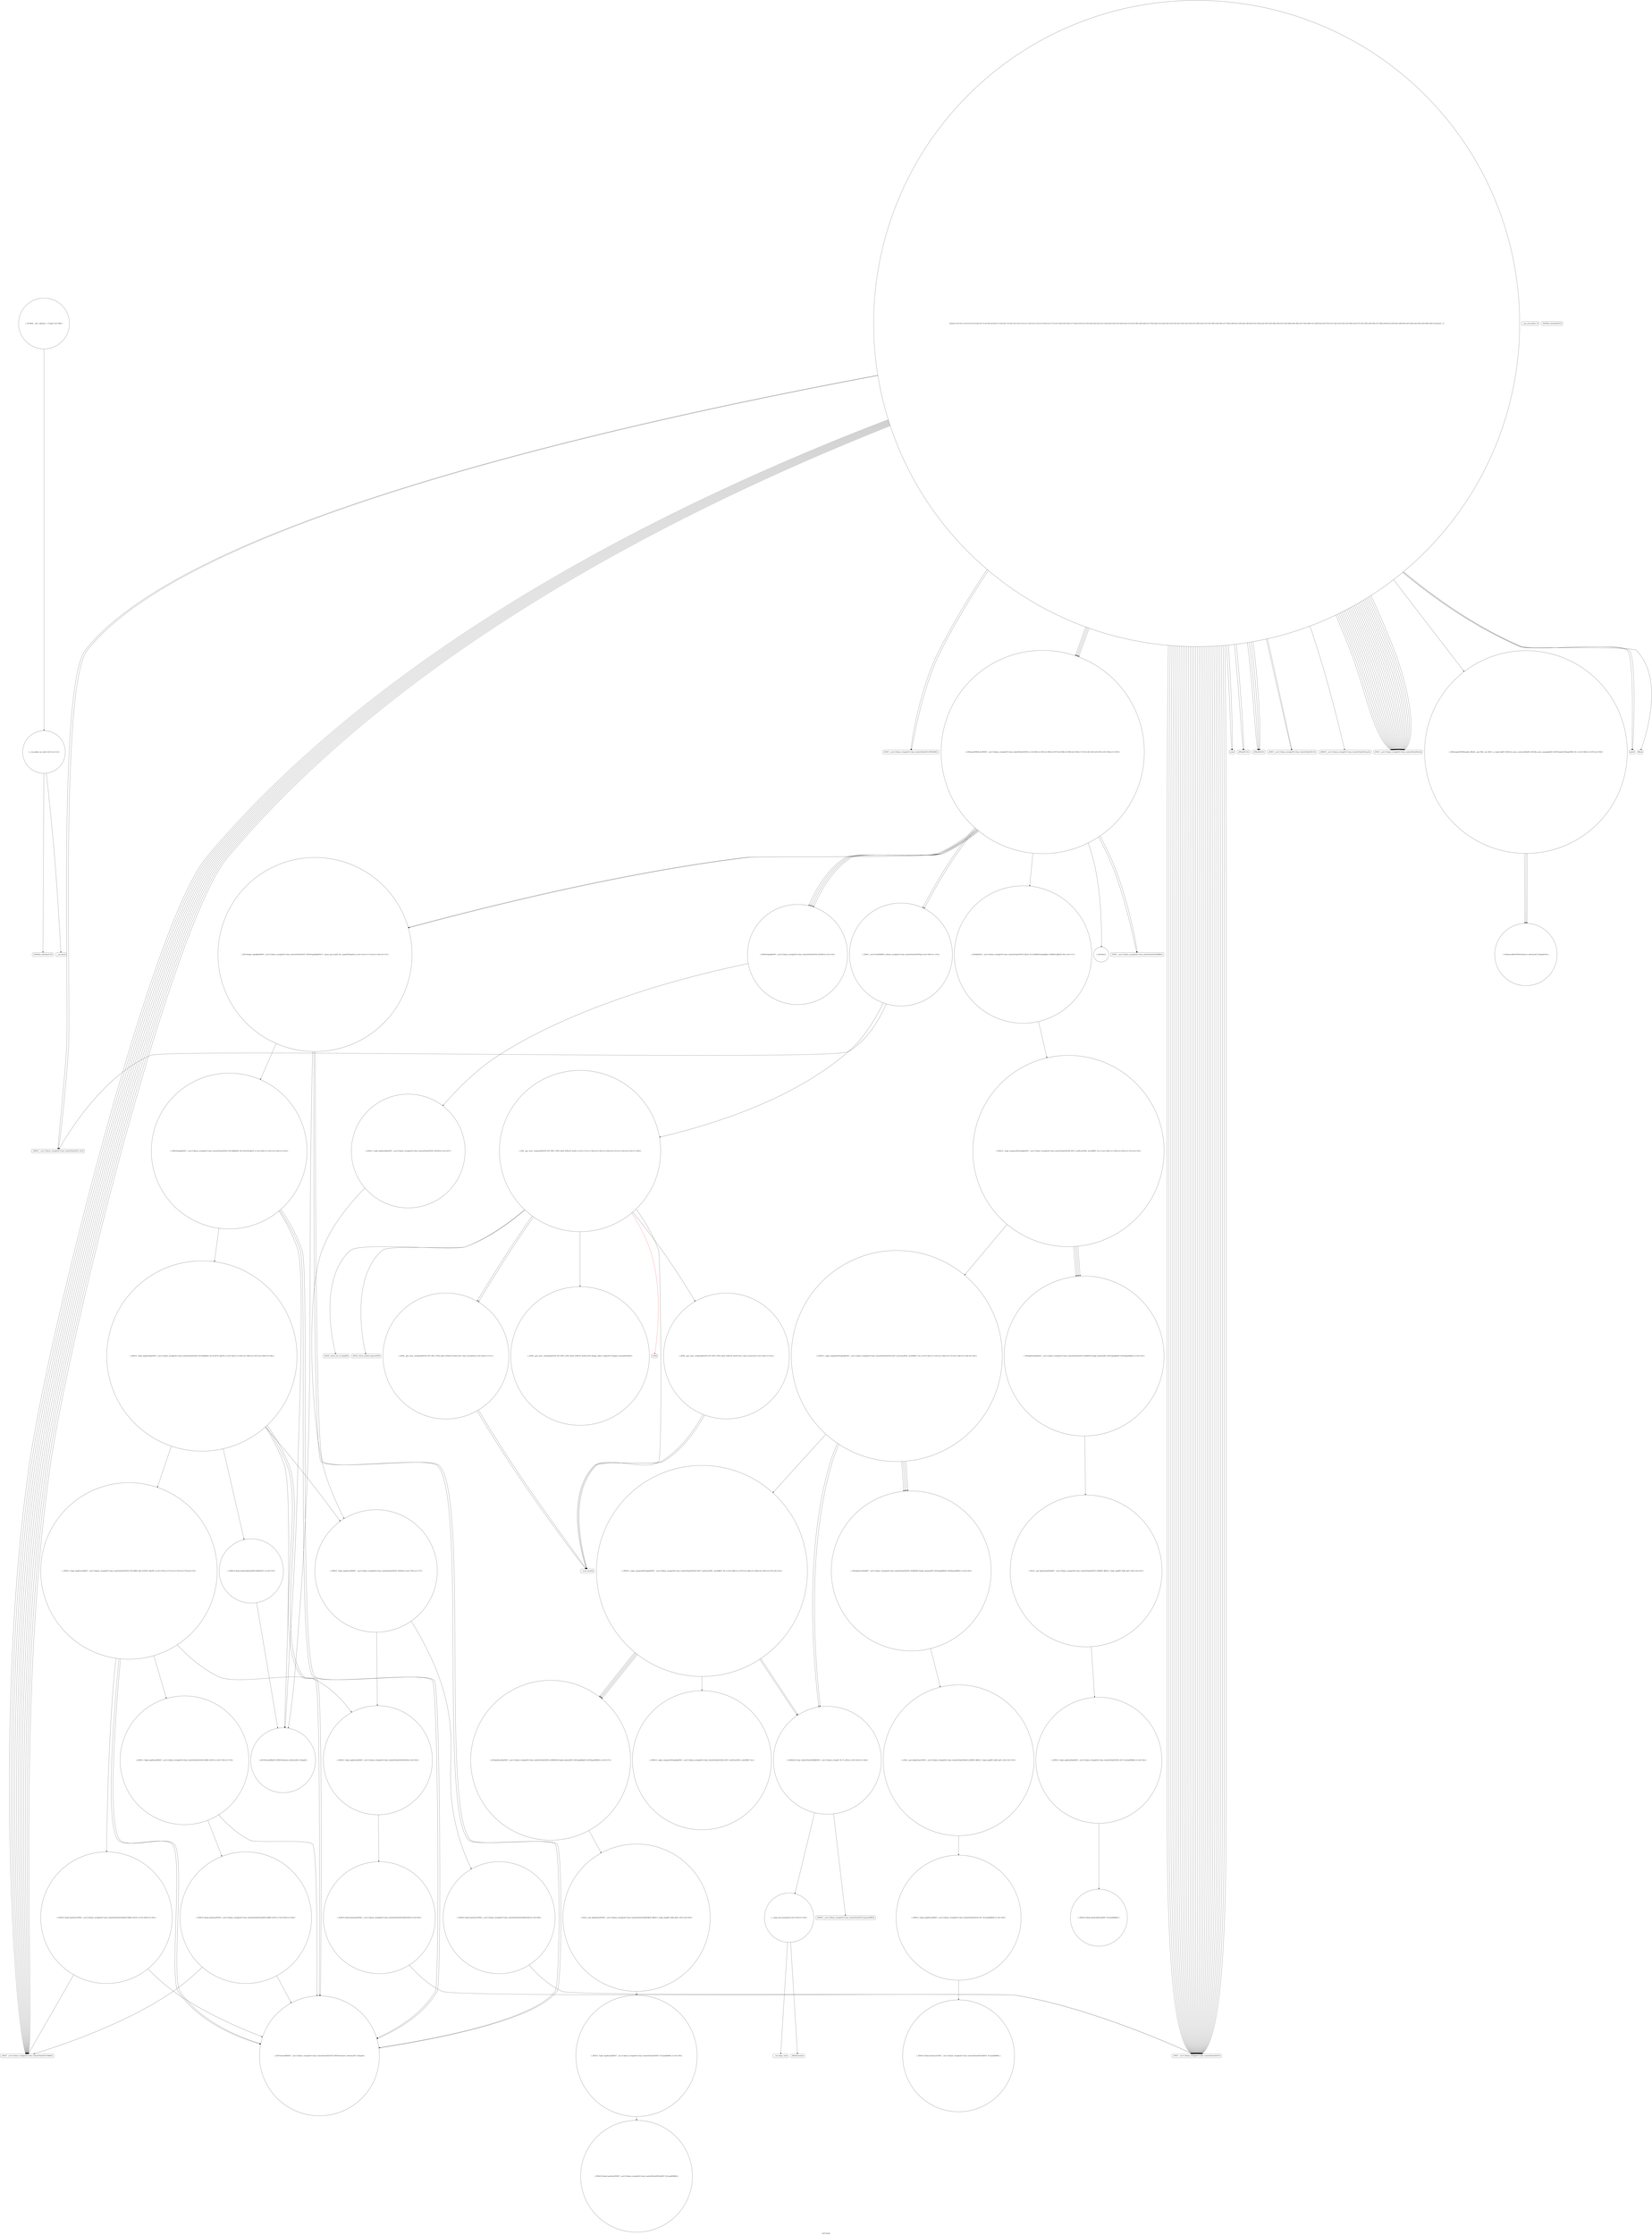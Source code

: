 digraph "Call Graph" {
	label="Call Graph";

	Node0x563ce99413d0 [shape=record,shape=circle,label="{__cxx_global_var_init|{<s0>1|<s1>2}}"];
	Node0x563ce99413d0:s0 -> Node0x563ce9941450[color=black];
	Node0x563ce99413d0:s1 -> Node0x563ce9a95000[color=black];
	Node0x563ce9a96500 [shape=record,shape=Mrecord,label="{__cxa_begin_catch}"];
	Node0x563ce9a95200 [shape=record,shape=Mrecord,label="{_ZNSt7__cxx1112basic_stringIcSt11char_traitsIcESaIcEEC1EPKcRKS3_}"];
	Node0x563ce9a978a0 [shape=record,shape=circle,label="{_ZSt12__get_helperILm2ENSt7__cxx1112basic_stringIcSt11char_traitsIcESaIcEEEJEERKT0_RKSt11_Tuple_implIXT_EJS6_DpT1_EE|{<s0>158}}"];
	Node0x563ce9a978a0:s0 -> Node0x563ce9a97920[color=black];
	Node0x563ce9a95580 [shape=record,shape=circle,label="{_ZZ4mainENK3$_0clENSt7__cxx1112basic_stringIcSt11char_traitsIcESaIcEEES5_|{<s0>94|<s1>95|<s2>96|<s3>97|<s4>98|<s5>99|<s6>100|<s7>101|<s8>102|<s9>103|<s10>104|<s11>105}}"];
	Node0x563ce9a95580:s0 -> Node0x563ce9a95900[color=black];
	Node0x563ce9a95580:s1 -> Node0x563ce9a95900[color=black];
	Node0x563ce9a95580:s2 -> Node0x563ce9a95880[color=black];
	Node0x563ce9a95580:s3 -> Node0x563ce9a95a00[color=black];
	Node0x563ce9a95580:s4 -> Node0x563ce9a95a00[color=black];
	Node0x563ce9a95580:s5 -> Node0x563ce9a95980[color=black];
	Node0x563ce9a95580:s6 -> Node0x563ce9a95a80[color=black];
	Node0x563ce9a95580:s7 -> Node0x563ce9a95a80[color=black];
	Node0x563ce9a95580:s8 -> Node0x563ce9a95b00[color=black];
	Node0x563ce9a95580:s9 -> Node0x563ce9a95b00[color=black];
	Node0x563ce9a95580:s10 -> Node0x563ce9a95a80[color=black];
	Node0x563ce9a95580:s11 -> Node0x563ce9a95a80[color=black];
	Node0x563ce9a97c20 [shape=record,shape=circle,label="{_ZNSt11_Tuple_implILm1EJNSt7__cxx1112basic_stringIcSt11char_traitsIcESaIcEEES5_EEC2IRS5_JS8_EvEEOT_DpOT0_|{<s0>170|<s1>171|<s2>172|<s3>173|<s4>174}}"];
	Node0x563ce9a97c20:s0 -> Node0x563ce9a97aa0[color=black];
	Node0x563ce9a97c20:s1 -> Node0x563ce9a97da0[color=black];
	Node0x563ce9a97c20:s2 -> Node0x563ce9a97aa0[color=black];
	Node0x563ce9a97c20:s3 -> Node0x563ce9a97e20[color=black];
	Node0x563ce9a97c20:s4 -> Node0x563ce9a97ea0[color=black];
	Node0x563ce9a95900 [shape=record,shape=circle,label="{_ZNSt7__cxx115stollERKNS_12basic_stringIcSt11char_traitsIcESaIcEEEPmi|{<s0>109|<s1>110}}"];
	Node0x563ce9a95900:s0 -> Node0x563ce9a95780[color=black];
	Node0x563ce9a95900:s1 -> Node0x563ce9a95b80[color=black];
	Node0x563ce9a97fa0 [shape=record,shape=circle,label="{_ZNSt10_Head_baseILm2ENSt7__cxx1112basic_stringIcSt11char_traitsIcESaIcEEELb0EED2Ev|{<s0>185}}"];
	Node0x563ce9a97fa0:s0 -> Node0x563ce9a95600[color=black];
	Node0x563ce9a95c80 [shape=record,shape=circle,label="{_ZZN9__gnu_cxx6__stoaIxxcJiEEET0_PFT_PKT1_PPS3_DpT2_EPKcS5_PmS9_EN11_Save_errnoC2Ev|{<s0>124|<s1>125}}"];
	Node0x563ce9a95c80:s0 -> Node0x563ce9a95d80[color=black];
	Node0x563ce9a95c80:s1 -> Node0x563ce9a95d80[color=black];
	Node0x563ce9a96000 [shape=record,shape=circle,label="{_ZSt3getILm0EJxNSt7__cxx1112basic_stringIcSt11char_traitsIcESaIcEEES5_EERKNSt13tuple_elementIXT_ESt5tupleIJDpT0_EEE4typeERKSA_|{<s0>133}}"];
	Node0x563ce9a96000:s0 -> Node0x563ce9a96100[color=black];
	Node0x563ce9a96380 [shape=record,shape=circle,label="{_ZNSt15__tuple_compareISt5tupleIJxNSt7__cxx1112basic_stringIcSt11char_traitsIcESaIcEEES6_EES7_Lm2ELm3EE6__lessERKS7_SA_|{<s0>146|<s1>147|<s2>148|<s3>149|<s4>150|<s5>151|<s6>152}}"];
	Node0x563ce9a96380:s0 -> Node0x563ce9a977a0[color=black];
	Node0x563ce9a96380:s1 -> Node0x563ce9a977a0[color=black];
	Node0x563ce9a96380:s2 -> Node0x563ce9a96280[color=black];
	Node0x563ce9a96380:s3 -> Node0x563ce9a977a0[color=black];
	Node0x563ce9a96380:s4 -> Node0x563ce9a977a0[color=black];
	Node0x563ce9a96380:s5 -> Node0x563ce9a96280[color=black];
	Node0x563ce9a96380:s6 -> Node0x563ce9a97820[color=black];
	Node0x563ce9a95080 [shape=record,shape=circle,label="{main|{<s0>3|<s1>4|<s2>5|<s3>6|<s4>7|<s5>8|<s6>9|<s7>10|<s8>11|<s9>12|<s10>13|<s11>14|<s12>15|<s13>16|<s14>17|<s15>18|<s16>19|<s17>20|<s18>21|<s19>22|<s20>23|<s21>24|<s22>25|<s23>26|<s24>27|<s25>28|<s26>29|<s27>30|<s28>31|<s29>32|<s30>33|<s31>34|<s32>35|<s33>36|<s34>37|<s35>38|<s36>39|<s37>40|<s38>41|<s39>42|<s40>43|<s41>44|<s42>45|<s43>46|<s44>47|<s45>48|<s46>49|<s47>50|<s48>51|<s49>52|<s50>53|<s51>54|<s52>55|<s53>56|<s54>57|<s55>58|<s56>59|<s57>60|<s58>61|<s59>62|<s60>63|<s61>64|<s62>65|<s63>66|<s64>truncated...}}"];
	Node0x563ce9a95080:s0 -> Node0x563ce9a95100[color=black];
	Node0x563ce9a95080:s1 -> Node0x563ce9a95100[color=black];
	Node0x563ce9a95080:s2 -> Node0x563ce9a95180[color=black];
	Node0x563ce9a95080:s3 -> Node0x563ce9a95200[color=black];
	Node0x563ce9a95080:s4 -> Node0x563ce9a95300[color=black];
	Node0x563ce9a95080:s5 -> Node0x563ce9a95180[color=black];
	Node0x563ce9a95080:s6 -> Node0x563ce9a95200[color=black];
	Node0x563ce9a95080:s7 -> Node0x563ce9a95300[color=black];
	Node0x563ce9a95080:s8 -> Node0x563ce9a95380[color=black];
	Node0x563ce9a95080:s9 -> Node0x563ce9a95380[color=black];
	Node0x563ce9a95080:s10 -> Node0x563ce9a95400[color=black];
	Node0x563ce9a95080:s11 -> Node0x563ce9a95480[color=black];
	Node0x563ce9a95080:s12 -> Node0x563ce9a95480[color=black];
	Node0x563ce9a95080:s13 -> Node0x563ce9a95500[color=black];
	Node0x563ce9a95080:s14 -> Node0x563ce9a95500[color=black];
	Node0x563ce9a95080:s15 -> Node0x563ce9a95500[color=black];
	Node0x563ce9a95080:s16 -> Node0x563ce9a95500[color=black];
	Node0x563ce9a95080:s17 -> Node0x563ce9a95300[color=black];
	Node0x563ce9a95080:s18 -> Node0x563ce9a95300[color=black];
	Node0x563ce9a95080:s19 -> Node0x563ce9a95500[color=black];
	Node0x563ce9a95080:s20 -> Node0x563ce9a95500[color=black];
	Node0x563ce9a95080:s21 -> Node0x563ce9a95500[color=black];
	Node0x563ce9a95080:s22 -> Node0x563ce9a95500[color=black];
	Node0x563ce9a95080:s23 -> Node0x563ce9a95500[color=black];
	Node0x563ce9a95080:s24 -> Node0x563ce9a95500[color=black];
	Node0x563ce9a95080:s25 -> Node0x563ce9a95500[color=black];
	Node0x563ce9a95080:s26 -> Node0x563ce9a95500[color=black];
	Node0x563ce9a95080:s27 -> Node0x563ce9a95480[color=black];
	Node0x563ce9a95080:s28 -> Node0x563ce9a95480[color=black];
	Node0x563ce9a95080:s29 -> Node0x563ce9a95580[color=black];
	Node0x563ce9a95080:s30 -> Node0x563ce9a95600[color=black];
	Node0x563ce9a95080:s31 -> Node0x563ce9a95600[color=black];
	Node0x563ce9a95080:s32 -> Node0x563ce9a95600[color=black];
	Node0x563ce9a95080:s33 -> Node0x563ce9a95600[color=black];
	Node0x563ce9a95080:s34 -> Node0x563ce9a95480[color=black];
	Node0x563ce9a95080:s35 -> Node0x563ce9a95480[color=black];
	Node0x563ce9a95080:s36 -> Node0x563ce9a95580[color=black];
	Node0x563ce9a95080:s37 -> Node0x563ce9a95600[color=black];
	Node0x563ce9a95080:s38 -> Node0x563ce9a95600[color=black];
	Node0x563ce9a95080:s39 -> Node0x563ce9a95600[color=black];
	Node0x563ce9a95080:s40 -> Node0x563ce9a95600[color=black];
	Node0x563ce9a95080:s41 -> Node0x563ce9a95500[color=black];
	Node0x563ce9a95080:s42 -> Node0x563ce9a95500[color=black];
	Node0x563ce9a95080:s43 -> Node0x563ce9a95500[color=black];
	Node0x563ce9a95080:s44 -> Node0x563ce9a95500[color=black];
	Node0x563ce9a95080:s45 -> Node0x563ce9a95480[color=black];
	Node0x563ce9a95080:s46 -> Node0x563ce9a95480[color=black];
	Node0x563ce9a95080:s47 -> Node0x563ce9a95500[color=black];
	Node0x563ce9a95080:s48 -> Node0x563ce9a95500[color=black];
	Node0x563ce9a95080:s49 -> Node0x563ce9a95500[color=black];
	Node0x563ce9a95080:s50 -> Node0x563ce9a95500[color=black];
	Node0x563ce9a95080:s51 -> Node0x563ce9a95500[color=black];
	Node0x563ce9a95080:s52 -> Node0x563ce9a95500[color=black];
	Node0x563ce9a95080:s53 -> Node0x563ce9a95480[color=black];
	Node0x563ce9a95080:s54 -> Node0x563ce9a95480[color=black];
	Node0x563ce9a95080:s55 -> Node0x563ce9a95580[color=black];
	Node0x563ce9a95080:s56 -> Node0x563ce9a95600[color=black];
	Node0x563ce9a95080:s57 -> Node0x563ce9a95600[color=black];
	Node0x563ce9a95080:s58 -> Node0x563ce9a95600[color=black];
	Node0x563ce9a95080:s59 -> Node0x563ce9a95600[color=black];
	Node0x563ce9a95080:s60 -> Node0x563ce9a95480[color=black];
	Node0x563ce9a95080:s61 -> Node0x563ce9a95480[color=black];
	Node0x563ce9a95080:s62 -> Node0x563ce9a95580[color=black];
	Node0x563ce9a95080:s63 -> Node0x563ce9a95600[color=black];
	Node0x563ce9a95080:s64 -> Node0x563ce9a95600[color=black];
	Node0x563ce9a95080:s64 -> Node0x563ce9a95600[color=black];
	Node0x563ce9a95080:s64 -> Node0x563ce9a95600[color=black];
	Node0x563ce9a95080:s64 -> Node0x563ce9a95600[color=black];
	Node0x563ce9a95080:s64 -> Node0x563ce9a95600[color=black];
	Node0x563ce9a95080:s64 -> Node0x563ce9a95600[color=black];
	Node0x563ce9a95080:s64 -> Node0x563ce9a95600[color=black];
	Node0x563ce9a95080:s64 -> Node0x563ce9a95600[color=black];
	Node0x563ce9a95080:s64 -> Node0x563ce9a95600[color=black];
	Node0x563ce9a95080:s64 -> Node0x563ce9a95600[color=black];
	Node0x563ce9a95080:s64 -> Node0x563ce9a95600[color=black];
	Node0x563ce9a95080:s64 -> Node0x563ce9a95500[color=black];
	Node0x563ce9a95080:s64 -> Node0x563ce9a95500[color=black];
	Node0x563ce9a95080:s64 -> Node0x563ce9a95680[color=black];
	Node0x563ce9a95080:s64 -> Node0x563ce9a95700[color=black];
	Node0x563ce9a95080:s64 -> Node0x563ce9a95780[color=black];
	Node0x563ce9a95080:s64 -> Node0x563ce9a95780[color=black];
	Node0x563ce9a95080:s64 -> Node0x563ce9a95700[color=black];
	Node0x563ce9a95080:s64 -> Node0x563ce9a95600[color=black];
	Node0x563ce9a95080:s64 -> Node0x563ce9a95600[color=black];
	Node0x563ce9a95080:s64 -> Node0x563ce9a95600[color=black];
	Node0x563ce9a95080:s64 -> Node0x563ce9a95600[color=black];
	Node0x563ce9a95080:s64 -> Node0x563ce9a95800[color=black];
	Node0x563ce9a95080:s64 -> Node0x563ce9a95600[color=black];
	Node0x563ce9a95080:s64 -> Node0x563ce9a95600[color=black];
	Node0x563ce9a95080:s64 -> Node0x563ce9a95600[color=black];
	Node0x563ce9a95080:s64 -> Node0x563ce9a95600[color=black];
	Node0x563ce9a97720 [shape=record,shape=circle,label="{_ZNSt10_Head_baseILm1ENSt7__cxx1112basic_stringIcSt11char_traitsIcESaIcEEELb0EE7_M_headERKS6_}"];
	Node0x563ce9a95400 [shape=record,shape=Mrecord,label="{_ZNKSt7__cxx1112basic_stringIcSt11char_traitsIcESaIcEE4sizeEv}"];
	Node0x563ce9a97aa0 [shape=record,shape=circle,label="{_ZSt7forwardIRNSt7__cxx1112basic_stringIcSt11char_traitsIcESaIcEEEEOT_RNSt16remove_referenceIS7_E4typeE}"];
	Node0x563ce9a95780 [shape=record,shape=Mrecord,label="{_ZNKSt7__cxx1112basic_stringIcSt11char_traitsIcESaIcEE5c_strEv}"];
	Node0x563ce9a97e20 [shape=record,shape=circle,label="{_ZNSt10_Head_baseILm1ENSt7__cxx1112basic_stringIcSt11char_traitsIcESaIcEEELb0EEC2IRS5_EEOT_|{<s0>180|<s1>181}}"];
	Node0x563ce9a97e20:s0 -> Node0x563ce9a97aa0[color=black];
	Node0x563ce9a97e20:s1 -> Node0x563ce9a95480[color=black];
	Node0x563ce9a95b00 [shape=record,shape=Mrecord,label="{_ZNSt7__cxx1112basic_stringIcSt11char_traitsIcESaIcEEaSERKS4_}"];
	Node0x563ce9a981a0 [shape=record,shape=circle,label="{_GLOBAL__sub_I_ikatanic_1_0.cpp|{<s0>188}}"];
	Node0x563ce9a981a0:s0 -> Node0x563ce99413d0[color=black];
	Node0x563ce9a95e80 [shape=record,shape=Mrecord,label="{_ZSt20__throw_out_of_rangePKc}"];
	Node0x563ce9a96200 [shape=record,shape=circle,label="{_ZNSt10_Head_baseILm0ExLb0EE7_M_headERKS0_}"];
	Node0x563ce9941450 [shape=record,shape=Mrecord,label="{_ZNSt8ios_base4InitC1Ev}"];
	Node0x563ce9a96580 [shape=record,shape=Mrecord,label="{_ZSt9terminatev}"];
	Node0x563ce9a95280 [shape=record,shape=Mrecord,label="{__gxx_personality_v0}"];
	Node0x563ce9a97920 [shape=record,shape=circle,label="{_ZNSt11_Tuple_implILm2EJNSt7__cxx1112basic_stringIcSt11char_traitsIcESaIcEEEEE7_M_headERKS6_|{<s0>159}}"];
	Node0x563ce9a97920:s0 -> Node0x563ce9a979a0[color=black];
	Node0x563ce9a95600 [shape=record,shape=Mrecord,label="{_ZNSt7__cxx1112basic_stringIcSt11char_traitsIcESaIcEED1Ev}"];
	Node0x563ce9a97ca0 [shape=record,shape=circle,label="{_ZNSt10_Head_baseILm0ExLb0EEC2IRxEEOT_|{<s0>175}}"];
	Node0x563ce9a97ca0:s0 -> Node0x563ce9a97a20[color=black];
	Node0x563ce9a95980 [shape=record,shape=circle,label="{_ZStltIJxNSt7__cxx1112basic_stringIcSt11char_traitsIcESaIcEEES5_EJxS5_S5_EEbRKSt5tupleIJDpT_EERKS6_IJDpT0_EE|{<s0>111}}"];
	Node0x563ce9a95980:s0 -> Node0x563ce9a95f80[color=black];
	Node0x563ce9a98020 [shape=record,shape=circle,label="{_ZNSt10_Head_baseILm1ENSt7__cxx1112basic_stringIcSt11char_traitsIcESaIcEEELb0EED2Ev|{<s0>186}}"];
	Node0x563ce9a98020:s0 -> Node0x563ce9a95600[color=black];
	Node0x563ce9a95d00 [shape=record,shape=Mrecord,label="{_ZSt24__throw_invalid_argumentPKc}"];
	Node0x563ce9a96080 [shape=record,shape=circle,label="{_ZNSt15__tuple_compareISt5tupleIJxNSt7__cxx1112basic_stringIcSt11char_traitsIcESaIcEEES6_EES7_Lm1ELm3EE6__lessERKS7_SA_|{<s0>134|<s1>135|<s2>136|<s3>137|<s4>138|<s5>139|<s6>140}}"];
	Node0x563ce9a96080:s0 -> Node0x563ce9a96300[color=black];
	Node0x563ce9a96080:s1 -> Node0x563ce9a96300[color=black];
	Node0x563ce9a96080:s2 -> Node0x563ce9a96280[color=black];
	Node0x563ce9a96080:s3 -> Node0x563ce9a96300[color=black];
	Node0x563ce9a96080:s4 -> Node0x563ce9a96300[color=black];
	Node0x563ce9a96080:s5 -> Node0x563ce9a96280[color=black];
	Node0x563ce9a96080:s6 -> Node0x563ce9a96380[color=black];
	Node0x563ce9a96400 [shape=record,shape=Mrecord,label="{_ZNKSt7__cxx1112basic_stringIcSt11char_traitsIcESaIcEE7compareERKS4_}"];
	Node0x563ce9a95100 [shape=record,shape=Mrecord,label="{scanf}"];
	Node0x563ce9a977a0 [shape=record,shape=circle,label="{_ZSt3getILm2EJxNSt7__cxx1112basic_stringIcSt11char_traitsIcESaIcEEES5_EERKNSt13tuple_elementIXT_ESt5tupleIJDpT0_EEE4typeERKSA_|{<s0>157}}"];
	Node0x563ce9a977a0:s0 -> Node0x563ce9a978a0[color=black];
	Node0x563ce9a95480 [shape=record,shape=Mrecord,label="{_ZNSt7__cxx1112basic_stringIcSt11char_traitsIcESaIcEEC1ERKS4_}"];
	Node0x563ce9a97b20 [shape=record,shape=circle,label="{_ZNSt5tupleIJxNSt7__cxx1112basic_stringIcSt11char_traitsIcESaIcEEES5_EEC2IJRxRS5_S9_ELb1EEEDpOT_|{<s0>160|<s1>161|<s2>162|<s3>163}}"];
	Node0x563ce9a97b20:s0 -> Node0x563ce9a97a20[color=black];
	Node0x563ce9a97b20:s1 -> Node0x563ce9a97aa0[color=black];
	Node0x563ce9a97b20:s2 -> Node0x563ce9a97aa0[color=black];
	Node0x563ce9a97b20:s3 -> Node0x563ce9a97ba0[color=black];
	Node0x563ce9a95800 [shape=record,shape=Mrecord,label="{fflush}"];
	Node0x563ce9a97ea0 [shape=record,shape=circle,label="{_ZNSt11_Tuple_implILm2EJNSt7__cxx1112basic_stringIcSt11char_traitsIcESaIcEEEEED2Ev|{<s0>182}}"];
	Node0x563ce9a97ea0:s0 -> Node0x563ce9a97fa0[color=black];
	Node0x563ce9a95b80 [shape=record,shape=circle,label="{_ZN9__gnu_cxx6__stoaIxxcJiEEET0_PFT_PKT1_PPS3_DpT2_EPKcS5_PmS9_|{<s0>117|<s1>118|<s2>119|<s3>120|<s4>121|<s5>122|<s6>123|<s7>189}}"];
	Node0x563ce9a95b80:s0 -> Node0x563ce9a95c80[color=black];
	Node0x563ce9a95b80:s1 -> Node0x563ce9a95d00[color=black];
	Node0x563ce9a95b80:s2 -> Node0x563ce9a95f00[color=black];
	Node0x563ce9a95b80:s3 -> Node0x563ce9a95d80[color=black];
	Node0x563ce9a95b80:s4 -> Node0x563ce9a95e00[color=black];
	Node0x563ce9a95b80:s5 -> Node0x563ce9a95e80[color=black];
	Node0x563ce9a95b80:s6 -> Node0x563ce9a95f00[color=black];
	Node0x563ce9a95b80:s7 -> Node0x563ce9a95c00[color=red];
	Node0x563ce9a95f00 [shape=record,shape=circle,label="{_ZZN9__gnu_cxx6__stoaIxxcJiEEET0_PFT_PKT1_PPS3_DpT2_EPKcS5_PmS9_EN11_Save_errnoD2Ev|{<s0>126|<s1>127}}"];
	Node0x563ce9a95f00:s0 -> Node0x563ce9a95d80[color=black];
	Node0x563ce9a95f00:s1 -> Node0x563ce9a95d80[color=black];
	Node0x563ce9a96280 [shape=record,shape=circle,label="{_ZStltIcSt11char_traitsIcESaIcEEbRKNSt7__cxx1112basic_stringIT_T0_T1_EESA_|{<s0>143|<s1>144}}"];
	Node0x563ce9a96280:s0 -> Node0x563ce9a96400[color=black];
	Node0x563ce9a96280:s1 -> Node0x563ce9a96480[color=black];
	Node0x563ce9a94f80 [shape=record,shape=Mrecord,label="{_ZNSt8ios_base4InitD1Ev}"];
	Node0x563ce9a96600 [shape=record,shape=circle,label="{_ZSt12__get_helperILm1ENSt7__cxx1112basic_stringIcSt11char_traitsIcESaIcEEEJS5_EERKT0_RKSt11_Tuple_implIXT_EJS6_DpT1_EE|{<s0>155}}"];
	Node0x563ce9a96600:s0 -> Node0x563ce9a976a0[color=black];
	Node0x563ce9a95300 [shape=record,shape=Mrecord,label="{_ZNSaIcED1Ev}"];
	Node0x563ce9a979a0 [shape=record,shape=circle,label="{_ZNSt10_Head_baseILm2ENSt7__cxx1112basic_stringIcSt11char_traitsIcESaIcEEELb0EE7_M_headERKS6_}"];
	Node0x563ce9a95680 [shape=record,shape=circle,label="{_ZSt4swapIcENSt9enable_ifIXsr6__and_ISt6__not_ISt15__is_tuple_likeIT_EESt21is_move_constructibleIS3_ESt18is_move_assignableIS3_EEE5valueEvE4typeERS3_SC_|{<s0>106|<s1>107|<s2>108}}"];
	Node0x563ce9a95680:s0 -> Node0x563ce9a98120[color=black];
	Node0x563ce9a95680:s1 -> Node0x563ce9a98120[color=black];
	Node0x563ce9a95680:s2 -> Node0x563ce9a98120[color=black];
	Node0x563ce9a97d20 [shape=record,shape=circle,label="{_ZNSt11_Tuple_implILm1EJNSt7__cxx1112basic_stringIcSt11char_traitsIcESaIcEEES5_EED2Ev|{<s0>176|<s1>177}}"];
	Node0x563ce9a97d20:s0 -> Node0x563ce9a98020[color=black];
	Node0x563ce9a97d20:s1 -> Node0x563ce9a97ea0[color=black];
	Node0x563ce9a95a00 [shape=record,shape=circle,label="{_ZSt10make_tupleIJRxRNSt7__cxx1112basic_stringIcSt11char_traitsIcESaIcEEES7_EESt5tupleIJDpNSt17__decay_and_stripIT_E6__typeEEEDpOSA_|{<s0>112|<s1>113|<s2>114|<s3>115}}"];
	Node0x563ce9a95a00:s0 -> Node0x563ce9a97a20[color=black];
	Node0x563ce9a95a00:s1 -> Node0x563ce9a97aa0[color=black];
	Node0x563ce9a95a00:s2 -> Node0x563ce9a97aa0[color=black];
	Node0x563ce9a95a00:s3 -> Node0x563ce9a97b20[color=black];
	Node0x563ce9a980a0 [shape=record,shape=circle,label="{_ZNSt11_Tuple_implILm0EJxNSt7__cxx1112basic_stringIcSt11char_traitsIcESaIcEEES5_EED2Ev|{<s0>187}}"];
	Node0x563ce9a980a0:s0 -> Node0x563ce9a97d20[color=black];
	Node0x563ce9a95d80 [shape=record,shape=Mrecord,label="{__errno_location}"];
	Node0x563ce9a96100 [shape=record,shape=circle,label="{_ZSt12__get_helperILm0ExJNSt7__cxx1112basic_stringIcSt11char_traitsIcESaIcEEES5_EERKT0_RKSt11_Tuple_implIXT_EJS6_DpT1_EE|{<s0>141}}"];
	Node0x563ce9a96100:s0 -> Node0x563ce9a96180[color=black];
	Node0x563ce9a96480 [shape=record,shape=circle,label="{__clang_call_terminate|{<s0>153|<s1>154}}"];
	Node0x563ce9a96480:s0 -> Node0x563ce9a96500[color=black];
	Node0x563ce9a96480:s1 -> Node0x563ce9a96580[color=black];
	Node0x563ce9a95180 [shape=record,shape=Mrecord,label="{_ZNSaIcEC1Ev}"];
	Node0x563ce9a97820 [shape=record,shape=circle,label="{_ZNSt15__tuple_compareISt5tupleIJxNSt7__cxx1112basic_stringIcSt11char_traitsIcESaIcEEES6_EES7_Lm3ELm3EE6__lessERKS7_SA_}"];
	Node0x563ce9a95500 [shape=record,shape=Mrecord,label="{_ZNSt7__cxx1112basic_stringIcSt11char_traitsIcESaIcEEixEm}"];
	Node0x563ce9a97ba0 [shape=record,shape=circle,label="{_ZNSt11_Tuple_implILm0EJxNSt7__cxx1112basic_stringIcSt11char_traitsIcESaIcEEES5_EEC2IRxJRS5_S9_EvEEOT_DpOT0_|{<s0>164|<s1>165|<s2>166|<s3>167|<s4>168|<s5>169}}"];
	Node0x563ce9a97ba0:s0 -> Node0x563ce9a97aa0[color=black];
	Node0x563ce9a97ba0:s1 -> Node0x563ce9a97aa0[color=black];
	Node0x563ce9a97ba0:s2 -> Node0x563ce9a97c20[color=black];
	Node0x563ce9a97ba0:s3 -> Node0x563ce9a97a20[color=black];
	Node0x563ce9a97ba0:s4 -> Node0x563ce9a97ca0[color=black];
	Node0x563ce9a97ba0:s5 -> Node0x563ce9a97d20[color=black];
	Node0x563ce9a95880 [shape=record,shape=circle,label="{_ZSt3absx}"];
	Node0x563ce9a97f20 [shape=record,shape=circle,label="{_ZNSt10_Head_baseILm2ENSt7__cxx1112basic_stringIcSt11char_traitsIcESaIcEEELb0EEC2IRS5_EEOT_|{<s0>183|<s1>184}}"];
	Node0x563ce9a97f20:s0 -> Node0x563ce9a97aa0[color=black];
	Node0x563ce9a97f20:s1 -> Node0x563ce9a95480[color=black];
	Node0x563ce9a95c00 [shape=record,shape=Mrecord,label="{strtoll}"];
	Node0x563ce9a95f80 [shape=record,shape=circle,label="{_ZNSt15__tuple_compareISt5tupleIJxNSt7__cxx1112basic_stringIcSt11char_traitsIcESaIcEEES6_EES7_Lm0ELm3EE6__lessERKS7_SA_|{<s0>128|<s1>129|<s2>130|<s3>131|<s4>132}}"];
	Node0x563ce9a95f80:s0 -> Node0x563ce9a96000[color=black];
	Node0x563ce9a95f80:s1 -> Node0x563ce9a96000[color=black];
	Node0x563ce9a95f80:s2 -> Node0x563ce9a96000[color=black];
	Node0x563ce9a95f80:s3 -> Node0x563ce9a96000[color=black];
	Node0x563ce9a95f80:s4 -> Node0x563ce9a96080[color=black];
	Node0x563ce9a96300 [shape=record,shape=circle,label="{_ZSt3getILm1EJxNSt7__cxx1112basic_stringIcSt11char_traitsIcESaIcEEES5_EERKNSt13tuple_elementIXT_ESt5tupleIJDpT0_EEE4typeERKSA_|{<s0>145}}"];
	Node0x563ce9a96300:s0 -> Node0x563ce9a96600[color=black];
	Node0x563ce9a95000 [shape=record,shape=Mrecord,label="{__cxa_atexit}"];
	Node0x563ce9a976a0 [shape=record,shape=circle,label="{_ZNSt11_Tuple_implILm1EJNSt7__cxx1112basic_stringIcSt11char_traitsIcESaIcEEES5_EE7_M_headERKS6_|{<s0>156}}"];
	Node0x563ce9a976a0:s0 -> Node0x563ce9a97720[color=black];
	Node0x563ce9a95380 [shape=record,shape=Mrecord,label="{_ZNSt7__cxx1112basic_stringIcSt11char_traitsIcESaIcEEC1Ev}"];
	Node0x563ce9a97a20 [shape=record,shape=circle,label="{_ZSt7forwardIRxEOT_RNSt16remove_referenceIS1_E4typeE}"];
	Node0x563ce9a95700 [shape=record,shape=Mrecord,label="{printf}"];
	Node0x563ce9a97da0 [shape=record,shape=circle,label="{_ZNSt11_Tuple_implILm2EJNSt7__cxx1112basic_stringIcSt11char_traitsIcESaIcEEEEEC2IRS5_EEOT_|{<s0>178|<s1>179}}"];
	Node0x563ce9a97da0:s0 -> Node0x563ce9a97aa0[color=black];
	Node0x563ce9a97da0:s1 -> Node0x563ce9a97f20[color=black];
	Node0x563ce9a95a80 [shape=record,shape=circle,label="{_ZNSt5tupleIJxNSt7__cxx1112basic_stringIcSt11char_traitsIcESaIcEEES5_EED2Ev|{<s0>116}}"];
	Node0x563ce9a95a80:s0 -> Node0x563ce9a980a0[color=black];
	Node0x563ce9a98120 [shape=record,shape=circle,label="{_ZSt4moveIRcEONSt16remove_referenceIT_E4typeEOS2_}"];
	Node0x563ce9a95e00 [shape=record,shape=circle,label="{_ZZN9__gnu_cxx6__stoaIxxcJiEEET0_PFT_PKT1_PPS3_DpT2_EPKcS5_PmS9_EN10_Range_chk6_S_chkExSt17integral_constantIbLb0EE}"];
	Node0x563ce9a96180 [shape=record,shape=circle,label="{_ZNSt11_Tuple_implILm0EJxNSt7__cxx1112basic_stringIcSt11char_traitsIcESaIcEEES5_EE7_M_headERKS6_|{<s0>142}}"];
	Node0x563ce9a96180:s0 -> Node0x563ce9a96200[color=black];
}
